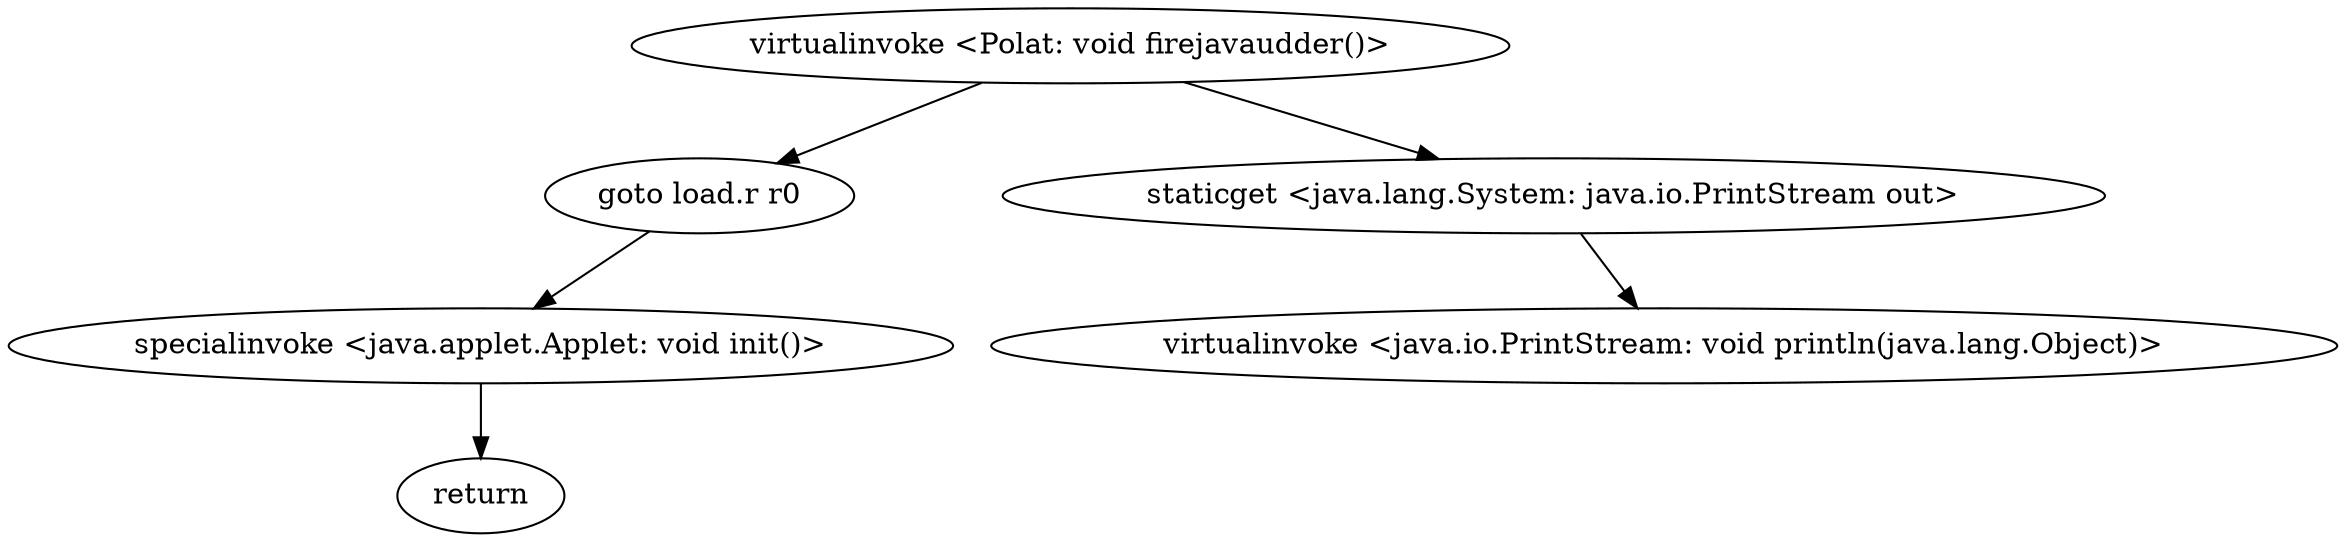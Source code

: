 digraph "" {
"virtualinvoke <Polat: void firejavaudder()>";
 "virtualinvoke <Polat: void firejavaudder()>"->"goto load.r r0";
 "goto load.r r0"->"specialinvoke <java.applet.Applet: void init()>";
 "specialinvoke <java.applet.Applet: void init()>"->"return";
 "virtualinvoke <Polat: void firejavaudder()>"->"staticget <java.lang.System: java.io.PrintStream out>";
 "staticget <java.lang.System: java.io.PrintStream out>"->"virtualinvoke <java.io.PrintStream: void println(java.lang.Object)>";
}
